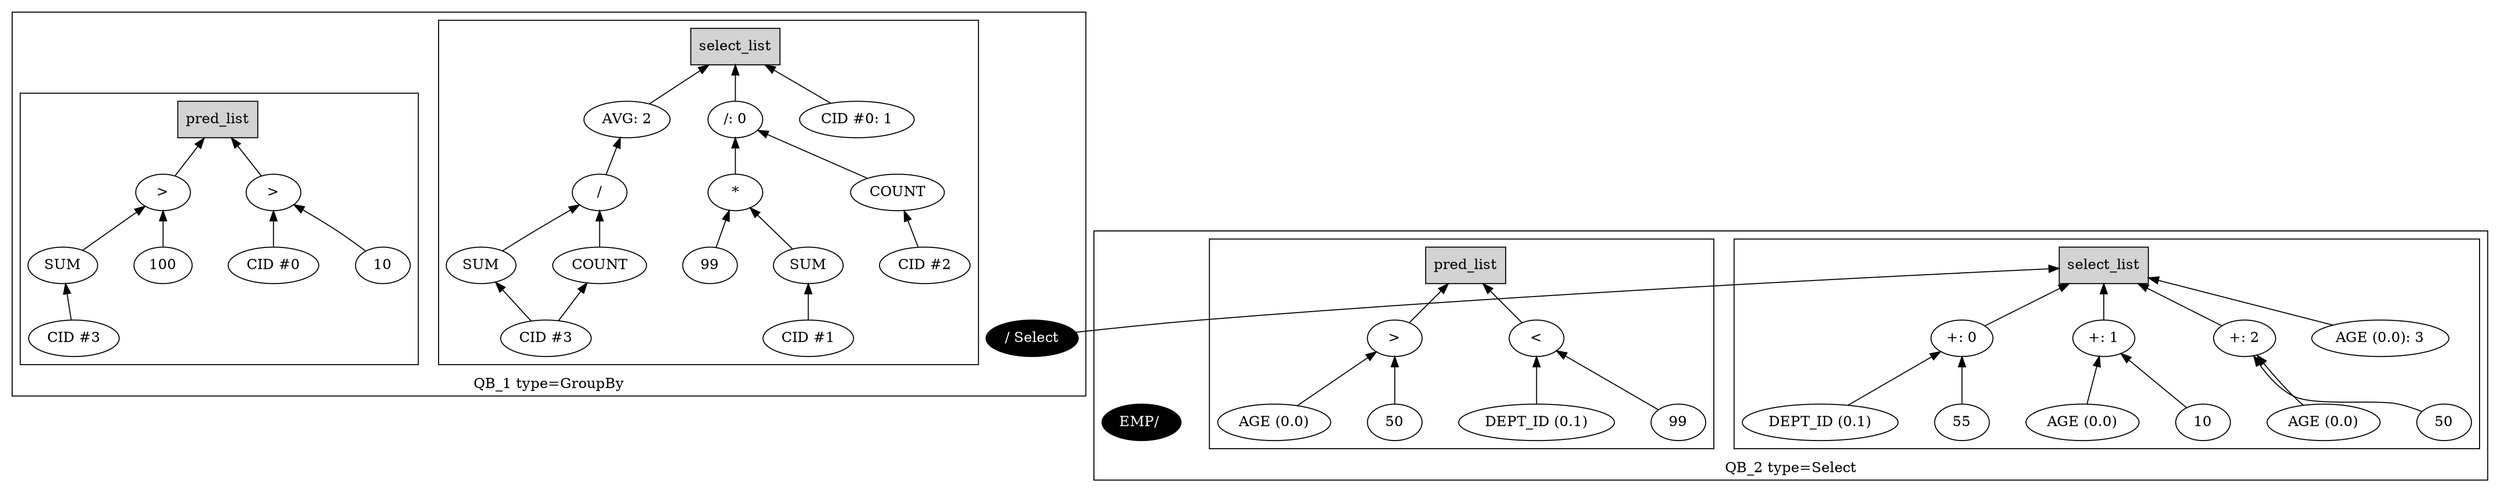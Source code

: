 digraph example1 {
    rankdir=BT;
    nodesep=0.5;
    ordering="in";
  subgraph cluster_QB_1 {
    "QB_1_selectlist"[label="select_list",shape=box,style=filled];
  subgraph cluster_select_listQB_1 {
    exprnodeNodeId11v1[label="/: 0"];
    exprnodeNodeId6v1 -> exprnodeNodeId11v1;
    exprnodeNodeId6v1[label="*"];
    exprnodeNodeId4v1 -> exprnodeNodeId6v1;
    exprnodeNodeId4v1[label="SUM"];
    exprnodeNodeId37v1 -> exprnodeNodeId4v1;
    exprnodeNodeId37v1[label="CID #1"];
    exprnodeNodeId5v1 -> exprnodeNodeId6v1;
    exprnodeNodeId5v1[label="99"];
    exprnodeNodeId10v1 -> exprnodeNodeId11v1;
    exprnodeNodeId10v1[label="COUNT"];
    exprnodeNodeId38v1 -> exprnodeNodeId10v1;
    exprnodeNodeId38v1[label="CID #2"];
    exprnodeNodeId11v1 -> "QB_1_selectlist";
    exprnodeNodeId39v1[label="CID #0: 1"];
    exprnodeNodeId39v1 -> "QB_1_selectlist";
    exprnodeNodeId16v1[label="AVG: 2"];
    exprnodeNodeId43v1 -> exprnodeNodeId16v1;
    exprnodeNodeId43v1[label="/"];
    exprnodeNodeId41v1 -> exprnodeNodeId43v1;
    exprnodeNodeId41v1[label="SUM"];
    exprnodeNodeId40v1 -> exprnodeNodeId41v1;
    exprnodeNodeId40v1[label="CID #3"];
    exprnodeNodeId42v1 -> exprnodeNodeId43v1;
    exprnodeNodeId42v1[label="COUNT"];
    exprnodeNodeId40v1 -> exprnodeNodeId42v1;
    exprnodeNodeId40v1[label="CID #3"];
    exprnodeNodeId16v1 -> "QB_1_selectlist";
}
    "QUN_3"[label="/ Select", fillcolor=black, fontcolor=white, style=filled]
  subgraph cluster_pred_listQB_1 {
    exprnodeNodeId30v1[label=">"];
    exprnodeNodeId28v1 -> exprnodeNodeId30v1;
    exprnodeNodeId28v1[label="SUM"];
    exprnodeNodeId44v1 -> exprnodeNodeId28v1;
    exprnodeNodeId44v1[label="CID #3"];
    exprnodeNodeId29v1 -> exprnodeNodeId30v1;
    exprnodeNodeId29v1[label="100"];
    exprnodeNodeId30v1 -> QB_1_pred_list;
    exprnodeNodeId35v1[label=">"];
    exprnodeNodeId45v1 -> exprnodeNodeId35v1;
    exprnodeNodeId45v1[label="CID #0"];
    exprnodeNodeId34v1 -> exprnodeNodeId35v1;
    exprnodeNodeId34v1[label="10"];
    exprnodeNodeId35v1 -> QB_1_pred_list;
    "QB_1_pred_list"[label="pred_list",shape=box,style=filled];
}
    label = "QB_1 type=GroupBy";
}
    "QUN_3" -> "QB_2_selectlist";
  subgraph cluster_QB_2 {
    "QB_2_selectlist"[label="select_list",shape=box,style=filled];
  subgraph cluster_select_listQB_2 {
    exprnodeNodeId26v1[label="+: 0"];
    exprnodeNodeId24v1 -> exprnodeNodeId26v1;
    exprnodeNodeId24v1[label="DEPT_ID (0.1)"];
    exprnodeNodeId25v1 -> exprnodeNodeId26v1;
    exprnodeNodeId25v1[label="55"];
    exprnodeNodeId26v1 -> "QB_2_selectlist";
    exprnodeNodeId3v1[label="+: 1"];
    exprnodeNodeId1v1 -> exprnodeNodeId3v1;
    exprnodeNodeId1v1[label="AGE (0.0)"];
    exprnodeNodeId2v1 -> exprnodeNodeId3v1;
    exprnodeNodeId2v1[label="10"];
    exprnodeNodeId3v1 -> "QB_2_selectlist";
    exprnodeNodeId9v1[label="+: 2"];
    exprnodeNodeId7v1 -> exprnodeNodeId9v1;
    exprnodeNodeId7v1[label="AGE (0.0)"];
    exprnodeNodeId8v1 -> exprnodeNodeId9v1;
    exprnodeNodeId8v1[label="50"];
    exprnodeNodeId9v1 -> "QB_2_selectlist";
    exprnodeNodeId15v1[label="AGE (0.0): 3"];
    exprnodeNodeId15v1 -> "QB_2_selectlist";
}
    "QUN_0"[label="EMP/ ", fillcolor=black, fontcolor=white, style=filled]
  subgraph cluster_pred_listQB_2 {
    exprnodeNodeId19v1[label=">"];
    exprnodeNodeId17v1 -> exprnodeNodeId19v1;
    exprnodeNodeId17v1[label="AGE (0.0)"];
    exprnodeNodeId18v1 -> exprnodeNodeId19v1;
    exprnodeNodeId18v1[label="50"];
    exprnodeNodeId19v1 -> QB_2_pred_list;
    exprnodeNodeId22v1[label="<"];
    exprnodeNodeId20v1 -> exprnodeNodeId22v1;
    exprnodeNodeId20v1[label="DEPT_ID (0.1)"];
    exprnodeNodeId21v1 -> exprnodeNodeId22v1;
    exprnodeNodeId21v1[label="99"];
    exprnodeNodeId22v1 -> QB_2_pred_list;
    "QB_2_pred_list"[label="pred_list",shape=box,style=filled];
}
    label = "QB_2 type=Select";
}
}
